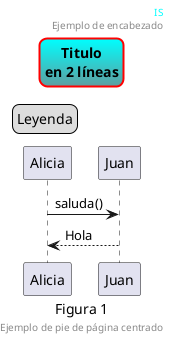 @startuml "titleExample"
skinparam title {
    BorderRoundCorner 15
    BorderThickness 2
    BorderColor red
    BackgroundColor Aqua-CadetBlue
}

title Titulo\nen 2 líneas

header
    <font color=Aqua>IS</font>
   Ejemplo de encabezado
endheader

Alicia -> Juan: saluda()
Juan --> Alicia: Hola

caption Figura 1


legend top left
    Leyenda
end legend

center footer Ejemplo de pie de página centrado
@enduml
